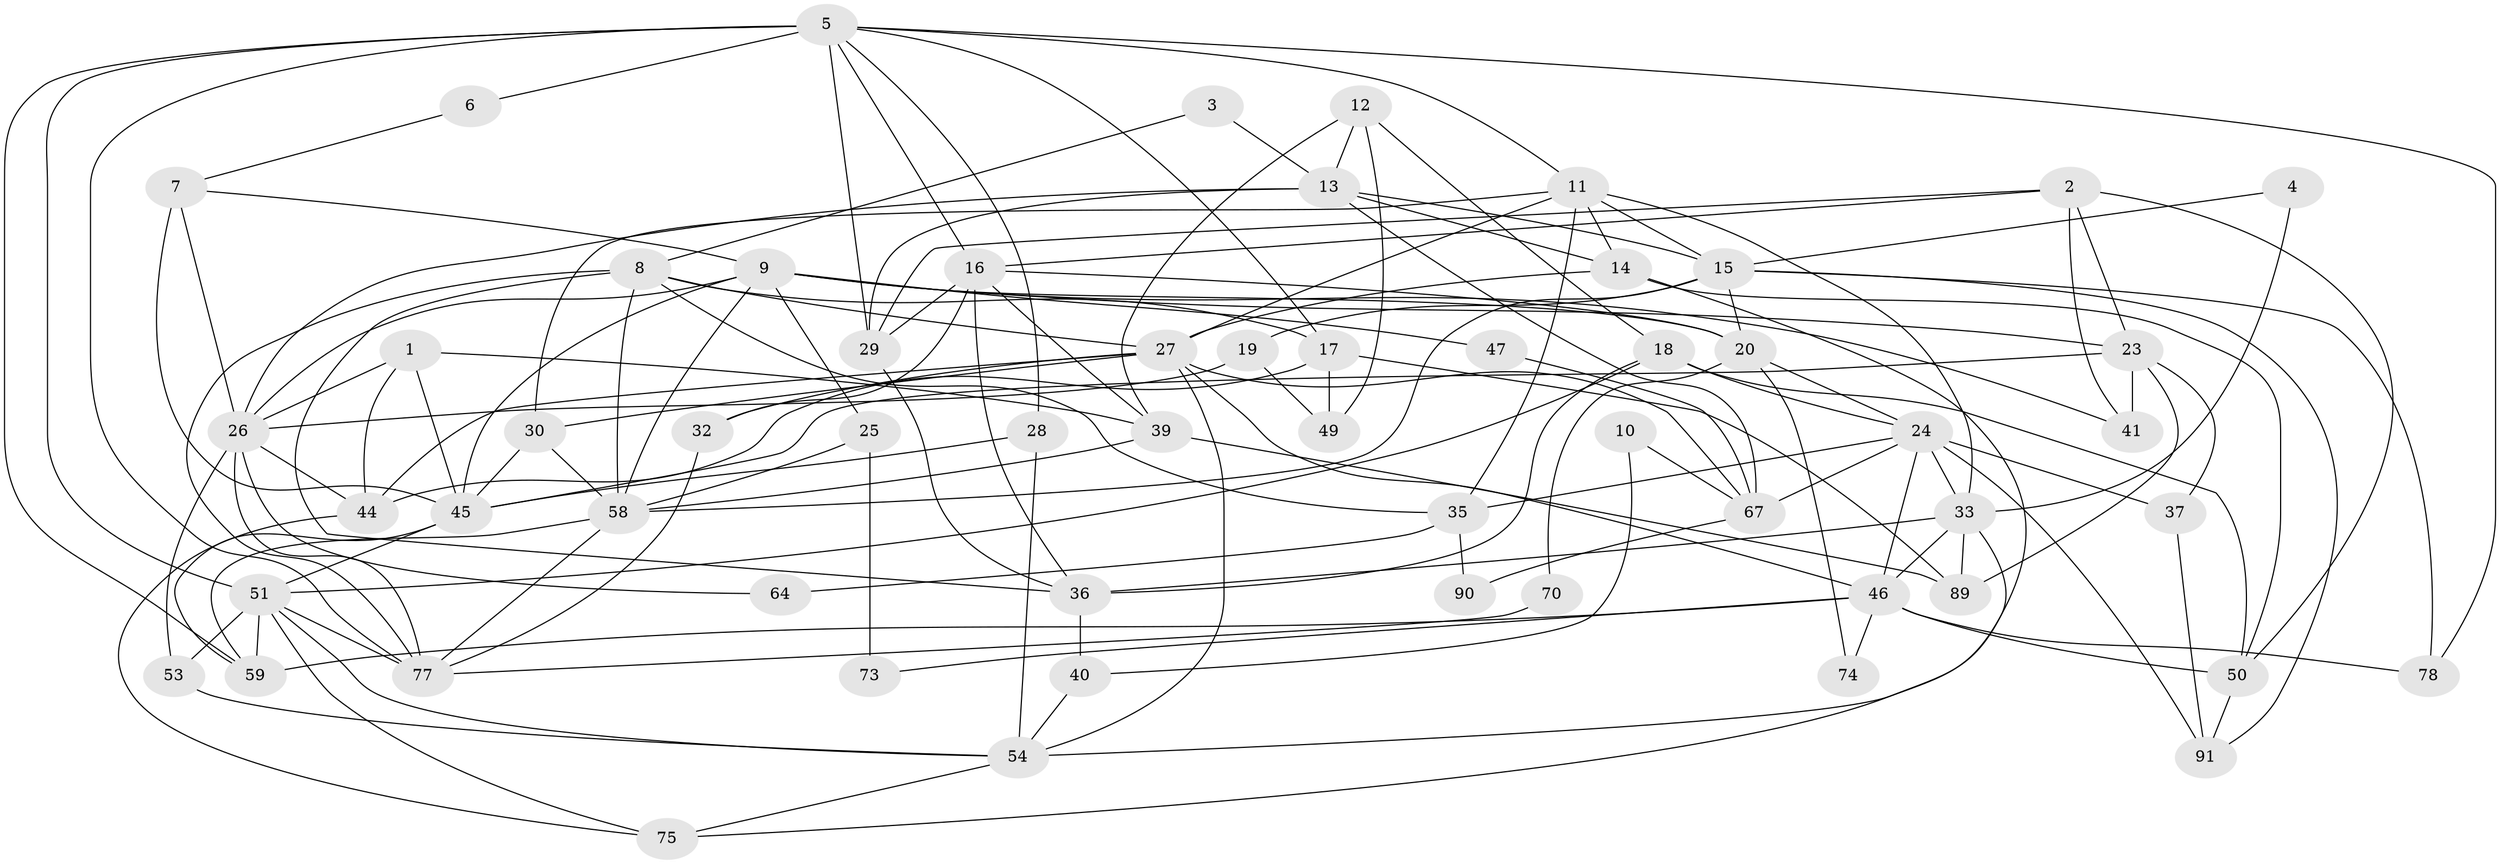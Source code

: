 // original degree distribution, {3: 0.29347826086956524, 2: 0.13043478260869565, 8: 0.03260869565217391, 4: 0.22826086956521738, 5: 0.20652173913043478, 6: 0.10869565217391304}
// Generated by graph-tools (version 1.1) at 2025/11/02/27/25 16:11:23]
// undirected, 58 vertices, 143 edges
graph export_dot {
graph [start="1"]
  node [color=gray90,style=filled];
  1 [super="+87"];
  2 [super="+71"];
  3;
  4;
  5 [super="+43"];
  6;
  7 [super="+72"];
  8 [super="+42"];
  9 [super="+31"];
  10;
  11 [super="+22"];
  12;
  13 [super="+34"];
  14 [super="+21"];
  15 [super="+57"];
  16 [super="+80"];
  17 [super="+38"];
  18;
  19;
  20 [super="+82"];
  23 [super="+86"];
  24 [super="+84"];
  25 [super="+48"];
  26 [super="+76"];
  27 [super="+92"];
  28 [super="+62"];
  29 [super="+68"];
  30;
  32;
  33 [super="+56"];
  35 [super="+81"];
  36 [super="+55"];
  37;
  39 [super="+52"];
  40;
  41 [super="+65"];
  44 [super="+88"];
  45 [super="+63"];
  46 [super="+66"];
  47;
  49;
  50;
  51 [super="+61"];
  53;
  54 [super="+60"];
  58 [super="+69"];
  59;
  64;
  67 [super="+85"];
  70;
  73;
  74;
  75 [super="+79"];
  77 [super="+83"];
  78;
  89;
  90;
  91;
  1 -- 26;
  1 -- 44;
  1 -- 45;
  1 -- 39;
  2 -- 50;
  2 -- 23;
  2 -- 41;
  2 -- 29;
  2 -- 16;
  3 -- 13;
  3 -- 8;
  4 -- 33;
  4 -- 15;
  5 -- 6;
  5 -- 59;
  5 -- 51;
  5 -- 77;
  5 -- 29 [weight=2];
  5 -- 17;
  5 -- 78;
  5 -- 11;
  5 -- 28;
  5 -- 16;
  6 -- 7;
  7 -- 26 [weight=2];
  7 -- 45;
  7 -- 9;
  8 -- 36 [weight=2];
  8 -- 17;
  8 -- 35;
  8 -- 77;
  8 -- 58;
  8 -- 27;
  9 -- 25;
  9 -- 26;
  9 -- 47;
  9 -- 41;
  9 -- 23;
  9 -- 20;
  9 -- 58;
  9 -- 45;
  10 -- 67;
  10 -- 40;
  11 -- 14;
  11 -- 33;
  11 -- 35;
  11 -- 30;
  11 -- 27;
  11 -- 15;
  12 -- 13;
  12 -- 18;
  12 -- 49;
  12 -- 39;
  13 -- 29;
  13 -- 26;
  13 -- 14;
  13 -- 67;
  13 -- 15;
  14 -- 50;
  14 -- 54;
  14 -- 27;
  15 -- 91;
  15 -- 19;
  15 -- 20;
  15 -- 78;
  15 -- 58;
  16 -- 32;
  16 -- 39;
  16 -- 36;
  16 -- 29;
  16 -- 20;
  17 -- 44;
  17 -- 89;
  17 -- 49;
  18 -- 51;
  18 -- 36;
  18 -- 50;
  18 -- 24;
  19 -- 26;
  19 -- 49;
  20 -- 70;
  20 -- 24;
  20 -- 74;
  23 -- 37;
  23 -- 89;
  23 -- 41;
  23 -- 45;
  24 -- 91;
  24 -- 35;
  24 -- 33;
  24 -- 67;
  24 -- 37;
  24 -- 46;
  25 -- 73 [weight=2];
  25 -- 58;
  26 -- 44;
  26 -- 64;
  26 -- 77;
  26 -- 53;
  27 -- 30;
  27 -- 32 [weight=2];
  27 -- 67;
  27 -- 44;
  27 -- 46;
  27 -- 54;
  28 -- 45;
  28 -- 54;
  29 -- 36;
  30 -- 45;
  30 -- 58;
  32 -- 77;
  33 -- 89;
  33 -- 75;
  33 -- 36;
  33 -- 46;
  35 -- 90;
  35 -- 64;
  36 -- 40;
  37 -- 91;
  39 -- 89;
  39 -- 58;
  40 -- 54;
  44 -- 75;
  45 -- 51;
  45 -- 59;
  46 -- 78;
  46 -- 59;
  46 -- 73;
  46 -- 50;
  46 -- 74;
  47 -- 67;
  50 -- 91;
  51 -- 59;
  51 -- 53;
  51 -- 77;
  51 -- 54;
  51 -- 75;
  53 -- 54;
  54 -- 75;
  58 -- 59;
  58 -- 77;
  67 -- 90;
  70 -- 77;
}
